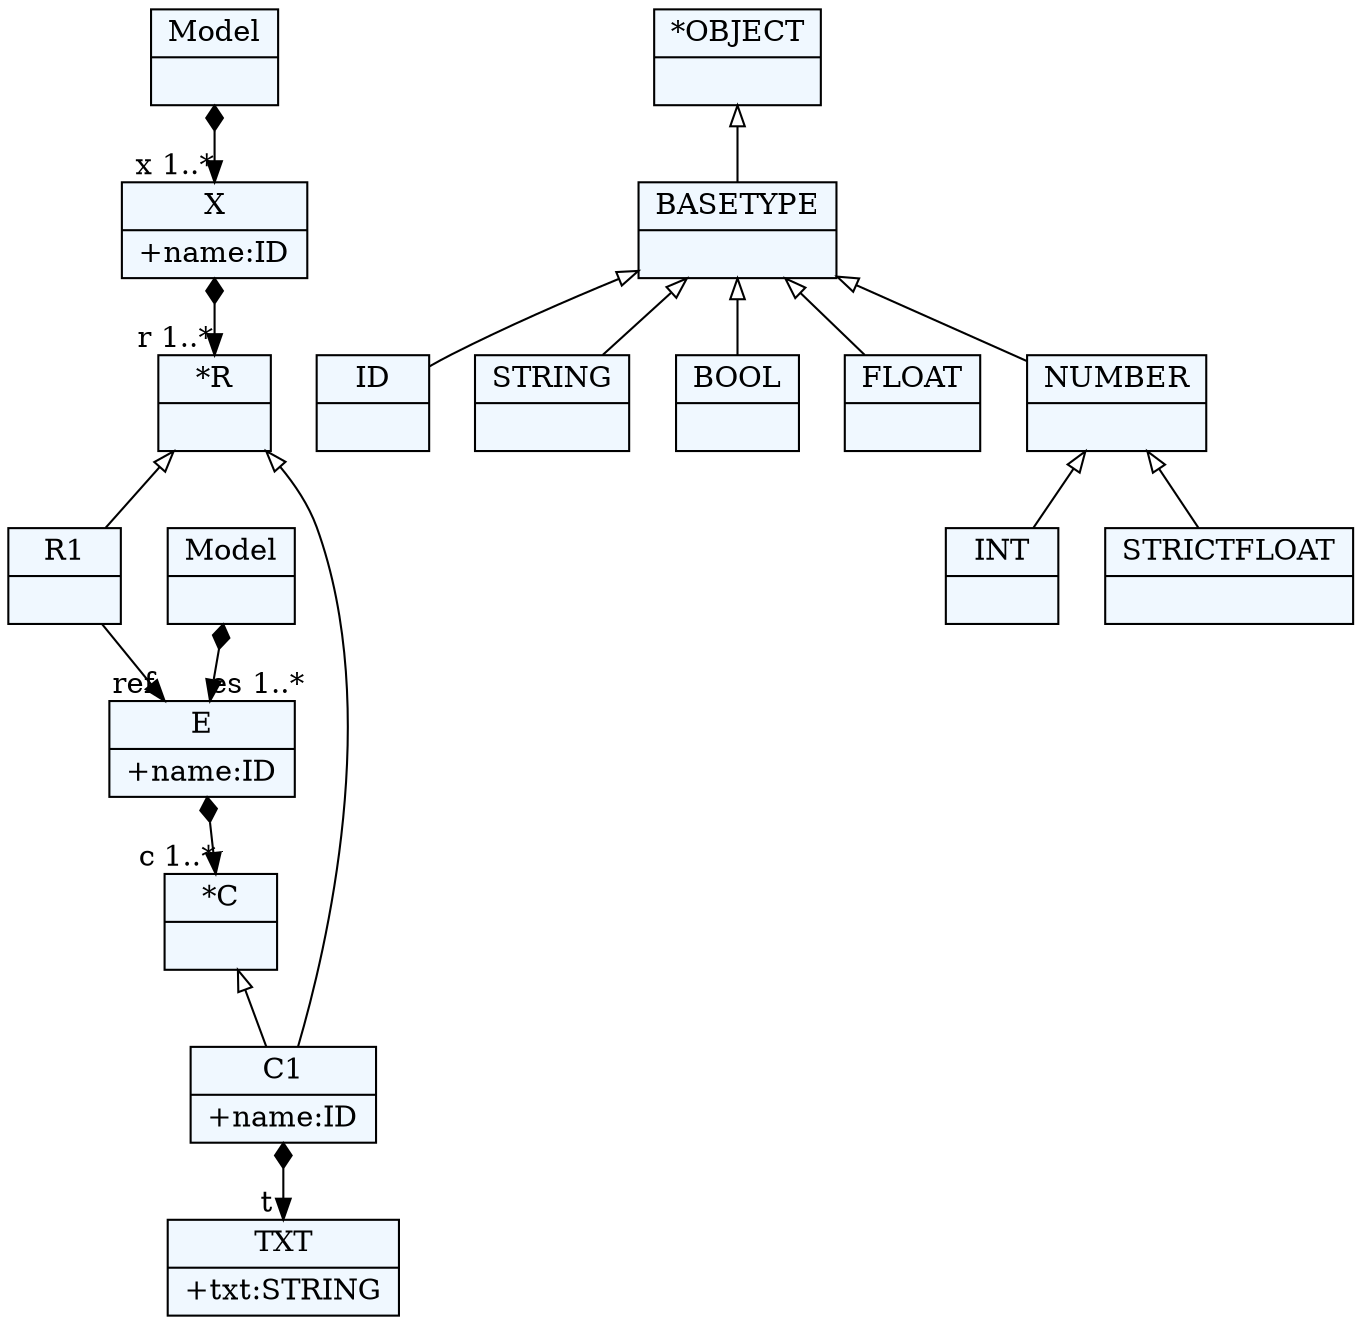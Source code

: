 
    digraph xtext {
    fontname = "Bitstream Vera Sans"
    fontsize = 8
    node[
        shape=record,
        style=filled,
        fillcolor=aliceblue
    ]
    nodesep = 0.3
    edge[dir=black,arrowtail=empty]


35528312 -> 35533848[arrowtail=diamond, dir=both, headlabel="x 1..*"]
35528312[ label="{Model|}"]

35533848 -> 35539384[arrowtail=diamond, dir=both, headlabel="r 1..*"]
35533848[ label="{X|+name:ID\l}"]

35539384[ label="{*R|}"]
35539384 -> 35544920 [dir=back]
35539384 -> 35141768 [dir=back]

35544920 -> 35022760[headlabel="ref "]
35544920[ label="{R1|}"]

35136520[ label="{ID|}"]

35142712[ label="{STRING|}"]

35148248[ label="{BOOL|}"]

35153784[ label="{INT|}"]

35159320[ label="{FLOAT|}"]

35512424[ label="{STRICTFLOAT|}"]

35517960[ label="{NUMBER|}"]
35517960 -> 35512424 [dir=back]
35517960 -> 35153784 [dir=back]

35088904[ label="{BASETYPE|}"]
35088904 -> 35517960 [dir=back]
35088904 -> 35159320 [dir=back]
35088904 -> 35148248 [dir=back]
35088904 -> 35136520 [dir=back]
35088904 -> 35142712 [dir=back]

34652840[ label="{*OBJECT|}"]
34652840 -> 35088904 [dir=back]

34999992 -> 35022760[arrowtail=diamond, dir=both, headlabel="es 1..*"]
34999992[ label="{Model|}"]

35022760 -> 35121128[arrowtail=diamond, dir=both, headlabel="c 1..*"]
35022760[ label="{E|+name:ID\l}"]

35121128[ label="{*C|}"]
35121128 -> 35141768 [dir=back]

35141768 -> 35158376[arrowtail=diamond, dir=both, headlabel="t "]
35141768[ label="{C1|+name:ID\l}"]

35158376[ label="{TXT|+txt:STRING\l}"]


}
